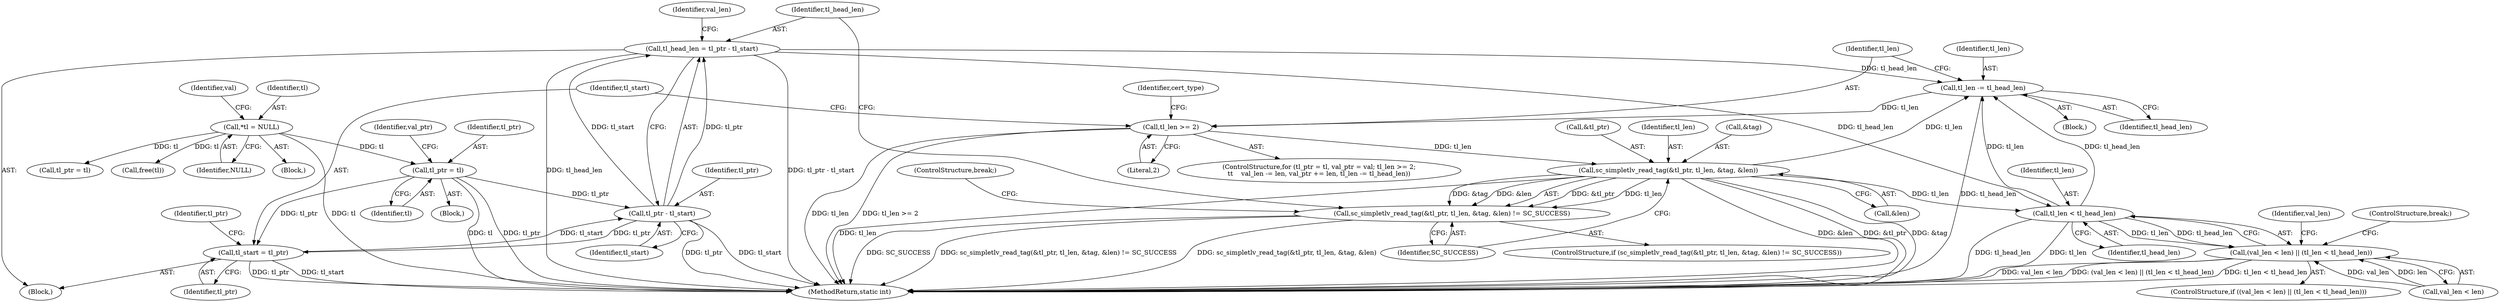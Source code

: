 digraph "0_OpenSC_8fe377e93b4b56060e5bbfb6f3142ceaeca744fa_3@integer" {
"1000450" [label="(Call,tl_head_len = tl_ptr - tl_start)"];
"1000452" [label="(Call,tl_ptr - tl_start)"];
"1000414" [label="(Call,tl_ptr = tl)"];
"1000127" [label="(Call,*tl = NULL)"];
"1000435" [label="(Call,tl_start = tl_ptr)"];
"1000431" [label="(Call,tl_len -= tl_head_len)"];
"1000420" [label="(Call,tl_len >= 2)"];
"1000440" [label="(Call,sc_simpletlv_read_tag(&tl_ptr, tl_len, &tag, &len))"];
"1000439" [label="(Call,sc_simpletlv_read_tag(&tl_ptr, tl_len, &tag, &len) != SC_SUCCESS)"];
"1000506" [label="(Call,tl_len < tl_head_len)"];
"1000502" [label="(Call,(val_len < len) || (tl_len < tl_head_len))"];
"1000449" [label="(ControlStructure,break;)"];
"1000508" [label="(Identifier,tl_head_len)"];
"1000506" [label="(Call,tl_len < tl_head_len)"];
"1000442" [label="(Identifier,tl_ptr)"];
"1000416" [label="(Identifier,tl)"];
"1000116" [label="(Block,)"];
"1000412" [label="(ControlStructure,for (tl_ptr = tl, val_ptr = val; tl_len >= 2;\n\t\t    val_len -= len, val_ptr += len, tl_len -= tl_head_len))"];
"1000444" [label="(Call,&tag)"];
"1000450" [label="(Call,tl_head_len = tl_ptr - tl_start)"];
"1000305" [label="(Call,tl_ptr = tl)"];
"1000441" [label="(Call,&tl_ptr)"];
"1000507" [label="(Identifier,tl_len)"];
"1000425" [label="(Identifier,val_len)"];
"1000454" [label="(Identifier,tl_start)"];
"1000437" [label="(Identifier,tl_ptr)"];
"1000128" [label="(Identifier,tl)"];
"1000420" [label="(Call,tl_len >= 2)"];
"1000503" [label="(Call,val_len < len)"];
"1000413" [label="(Block,)"];
"1000431" [label="(Call,tl_len -= tl_head_len)"];
"1000621" [label="(Call,free(tl))"];
"1000440" [label="(Call,sc_simpletlv_read_tag(&tl_ptr, tl_len, &tag, &len))"];
"1000427" [label="(Block,)"];
"1000514" [label="(Identifier,cert_type)"];
"1000414" [label="(Call,tl_ptr = tl)"];
"1000448" [label="(Identifier,SC_SUCCESS)"];
"1000415" [label="(Identifier,tl_ptr)"];
"1000418" [label="(Identifier,val_ptr)"];
"1000436" [label="(Identifier,tl_start)"];
"1000433" [label="(Identifier,tl_head_len)"];
"1000438" [label="(ControlStructure,if (sc_simpletlv_read_tag(&tl_ptr, tl_len, &tag, &len) != SC_SUCCESS))"];
"1000633" [label="(MethodReturn,static int)"];
"1000510" [label="(ControlStructure,break;)"];
"1000434" [label="(Block,)"];
"1000435" [label="(Call,tl_start = tl_ptr)"];
"1000451" [label="(Identifier,tl_head_len)"];
"1000421" [label="(Identifier,tl_len)"];
"1000432" [label="(Identifier,tl_len)"];
"1000446" [label="(Call,&len)"];
"1000453" [label="(Identifier,tl_ptr)"];
"1000127" [label="(Call,*tl = NULL)"];
"1000129" [label="(Identifier,NULL)"];
"1000443" [label="(Identifier,tl_len)"];
"1000501" [label="(ControlStructure,if ((val_len < len) || (tl_len < tl_head_len)))"];
"1000452" [label="(Call,tl_ptr - tl_start)"];
"1000457" [label="(Identifier,val_len)"];
"1000422" [label="(Literal,2)"];
"1000502" [label="(Call,(val_len < len) || (tl_len < tl_head_len))"];
"1000439" [label="(Call,sc_simpletlv_read_tag(&tl_ptr, tl_len, &tag, &len) != SC_SUCCESS)"];
"1000132" [label="(Identifier,val)"];
"1000450" -> "1000434"  [label="AST: "];
"1000450" -> "1000452"  [label="CFG: "];
"1000451" -> "1000450"  [label="AST: "];
"1000452" -> "1000450"  [label="AST: "];
"1000457" -> "1000450"  [label="CFG: "];
"1000450" -> "1000633"  [label="DDG: tl_ptr - tl_start"];
"1000450" -> "1000633"  [label="DDG: tl_head_len"];
"1000450" -> "1000431"  [label="DDG: tl_head_len"];
"1000452" -> "1000450"  [label="DDG: tl_ptr"];
"1000452" -> "1000450"  [label="DDG: tl_start"];
"1000450" -> "1000506"  [label="DDG: tl_head_len"];
"1000452" -> "1000454"  [label="CFG: "];
"1000453" -> "1000452"  [label="AST: "];
"1000454" -> "1000452"  [label="AST: "];
"1000452" -> "1000633"  [label="DDG: tl_ptr"];
"1000452" -> "1000633"  [label="DDG: tl_start"];
"1000452" -> "1000435"  [label="DDG: tl_ptr"];
"1000414" -> "1000452"  [label="DDG: tl_ptr"];
"1000435" -> "1000452"  [label="DDG: tl_start"];
"1000414" -> "1000413"  [label="AST: "];
"1000414" -> "1000416"  [label="CFG: "];
"1000415" -> "1000414"  [label="AST: "];
"1000416" -> "1000414"  [label="AST: "];
"1000418" -> "1000414"  [label="CFG: "];
"1000414" -> "1000633"  [label="DDG: tl"];
"1000414" -> "1000633"  [label="DDG: tl_ptr"];
"1000127" -> "1000414"  [label="DDG: tl"];
"1000414" -> "1000435"  [label="DDG: tl_ptr"];
"1000127" -> "1000116"  [label="AST: "];
"1000127" -> "1000129"  [label="CFG: "];
"1000128" -> "1000127"  [label="AST: "];
"1000129" -> "1000127"  [label="AST: "];
"1000132" -> "1000127"  [label="CFG: "];
"1000127" -> "1000633"  [label="DDG: tl"];
"1000127" -> "1000305"  [label="DDG: tl"];
"1000127" -> "1000621"  [label="DDG: tl"];
"1000435" -> "1000434"  [label="AST: "];
"1000435" -> "1000437"  [label="CFG: "];
"1000436" -> "1000435"  [label="AST: "];
"1000437" -> "1000435"  [label="AST: "];
"1000442" -> "1000435"  [label="CFG: "];
"1000435" -> "1000633"  [label="DDG: tl_start"];
"1000435" -> "1000633"  [label="DDG: tl_ptr"];
"1000431" -> "1000427"  [label="AST: "];
"1000431" -> "1000433"  [label="CFG: "];
"1000432" -> "1000431"  [label="AST: "];
"1000433" -> "1000431"  [label="AST: "];
"1000421" -> "1000431"  [label="CFG: "];
"1000431" -> "1000633"  [label="DDG: tl_head_len"];
"1000431" -> "1000420"  [label="DDG: tl_len"];
"1000506" -> "1000431"  [label="DDG: tl_head_len"];
"1000506" -> "1000431"  [label="DDG: tl_len"];
"1000440" -> "1000431"  [label="DDG: tl_len"];
"1000420" -> "1000412"  [label="AST: "];
"1000420" -> "1000422"  [label="CFG: "];
"1000421" -> "1000420"  [label="AST: "];
"1000422" -> "1000420"  [label="AST: "];
"1000436" -> "1000420"  [label="CFG: "];
"1000514" -> "1000420"  [label="CFG: "];
"1000420" -> "1000633"  [label="DDG: tl_len >= 2"];
"1000420" -> "1000633"  [label="DDG: tl_len"];
"1000420" -> "1000440"  [label="DDG: tl_len"];
"1000440" -> "1000439"  [label="AST: "];
"1000440" -> "1000446"  [label="CFG: "];
"1000441" -> "1000440"  [label="AST: "];
"1000443" -> "1000440"  [label="AST: "];
"1000444" -> "1000440"  [label="AST: "];
"1000446" -> "1000440"  [label="AST: "];
"1000448" -> "1000440"  [label="CFG: "];
"1000440" -> "1000633"  [label="DDG: tl_len"];
"1000440" -> "1000633"  [label="DDG: &len"];
"1000440" -> "1000633"  [label="DDG: &tl_ptr"];
"1000440" -> "1000633"  [label="DDG: &tag"];
"1000440" -> "1000439"  [label="DDG: &tl_ptr"];
"1000440" -> "1000439"  [label="DDG: tl_len"];
"1000440" -> "1000439"  [label="DDG: &tag"];
"1000440" -> "1000439"  [label="DDG: &len"];
"1000440" -> "1000506"  [label="DDG: tl_len"];
"1000439" -> "1000438"  [label="AST: "];
"1000439" -> "1000448"  [label="CFG: "];
"1000448" -> "1000439"  [label="AST: "];
"1000449" -> "1000439"  [label="CFG: "];
"1000451" -> "1000439"  [label="CFG: "];
"1000439" -> "1000633"  [label="DDG: sc_simpletlv_read_tag(&tl_ptr, tl_len, &tag, &len)"];
"1000439" -> "1000633"  [label="DDG: SC_SUCCESS"];
"1000439" -> "1000633"  [label="DDG: sc_simpletlv_read_tag(&tl_ptr, tl_len, &tag, &len) != SC_SUCCESS"];
"1000506" -> "1000502"  [label="AST: "];
"1000506" -> "1000508"  [label="CFG: "];
"1000507" -> "1000506"  [label="AST: "];
"1000508" -> "1000506"  [label="AST: "];
"1000502" -> "1000506"  [label="CFG: "];
"1000506" -> "1000633"  [label="DDG: tl_len"];
"1000506" -> "1000633"  [label="DDG: tl_head_len"];
"1000506" -> "1000502"  [label="DDG: tl_len"];
"1000506" -> "1000502"  [label="DDG: tl_head_len"];
"1000502" -> "1000501"  [label="AST: "];
"1000502" -> "1000503"  [label="CFG: "];
"1000503" -> "1000502"  [label="AST: "];
"1000510" -> "1000502"  [label="CFG: "];
"1000425" -> "1000502"  [label="CFG: "];
"1000502" -> "1000633"  [label="DDG: tl_len < tl_head_len"];
"1000502" -> "1000633"  [label="DDG: val_len < len"];
"1000502" -> "1000633"  [label="DDG: (val_len < len) || (tl_len < tl_head_len)"];
"1000503" -> "1000502"  [label="DDG: val_len"];
"1000503" -> "1000502"  [label="DDG: len"];
}

